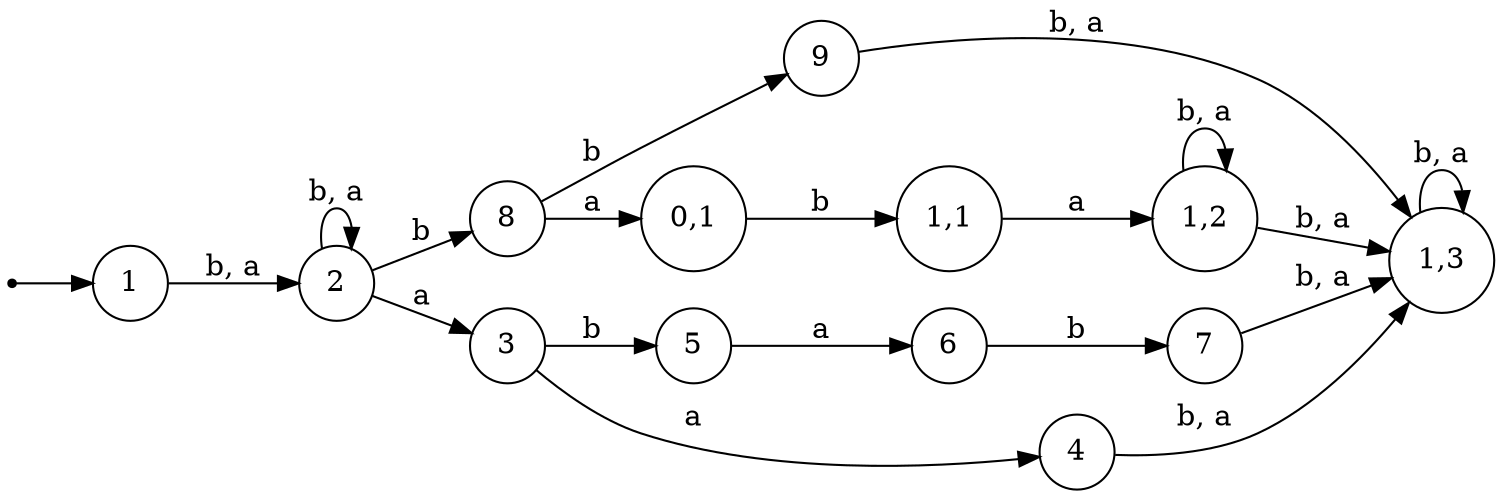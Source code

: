 digraph Test4 {
	graph [rankdir=LR]
	node [shape=circle]
	0 [shape=point]
	0 -> 1
	1 -> 2 [label="b, a"]
	2 -> 2 [label="b, a"]
	2 -> 8 [label=b]
	2 -> 3 [label=a]
	3 -> 5 [label=b]
	3 -> 4 [label=a]
	4 -> "1,3" [label="b, a"]
	5 -> 6 [label=a]
	6 -> 7 [label=b]
	7 -> "1,3" [label="b, a"]
	8 -> 9 [label=b]
	8 -> "0,1" [label=a]
	9 -> "1,3" [label="b, a"]
	"0,1" -> "1,1" [label=b]
	"1,1" -> "1,2" [label=a]
	"1,2" -> "1,2" [label="b, a"]
	"1,2" -> "1,3" [label="b, a"]
	"1,3" -> "1,3" [label="b, a"]
}
